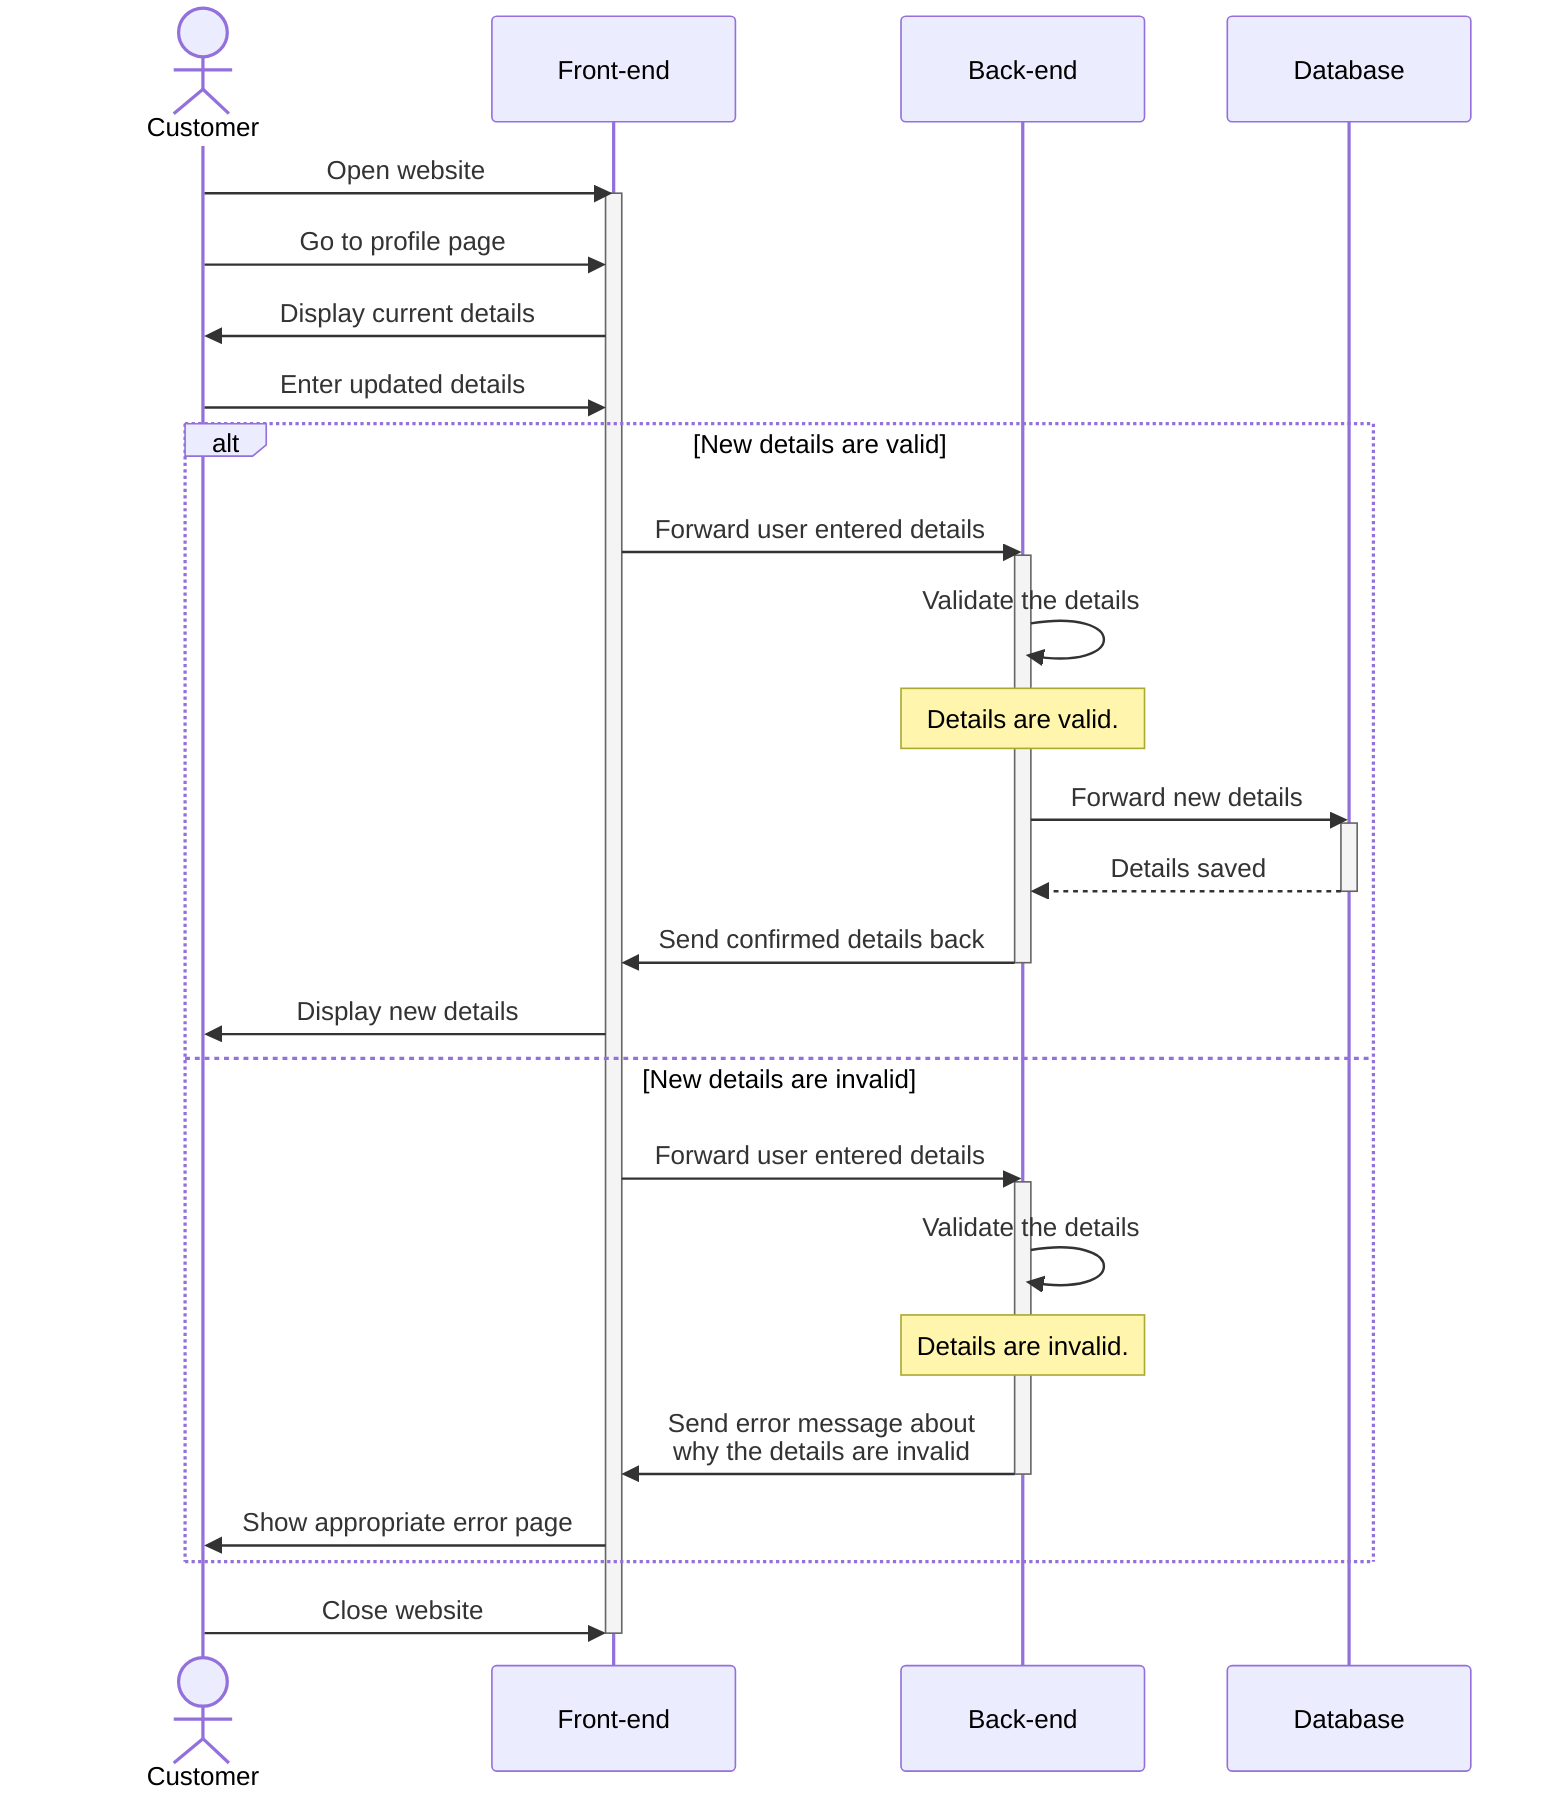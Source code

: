sequenceDiagram
    actor Customer
    participant FE as Front-end
    participant BE as Back-end
    participant DB as Database

    Customer ->> FE: Open website
    activate FE
    Customer ->> FE: Go to profile page
    FE ->> Customer: Display current details
    Customer ->> FE: Enter updated details
    alt New details are valid
        FE ->> BE: Forward user entered details
        activate BE
        BE ->> BE: Validate the details
        note over BE: Details are valid.
        BE ->> DB: Forward new details
        activate DB
        DB -->> BE: Details saved
        deactivate DB
        BE ->> FE: Send confirmed details back
        deactivate BE
        FE ->> Customer: Display new details
    else New details are invalid
        FE ->> BE: Forward user entered details
        activate BE
        BE ->> BE: Validate the details
        note over BE: Details are invalid.
        BE ->> FE: Send error message about<br>why the details are invalid
        deactivate BE
        FE ->> Customer: Show appropriate error page
    end

    Customer ->> FE: Close website
    deactivate FE